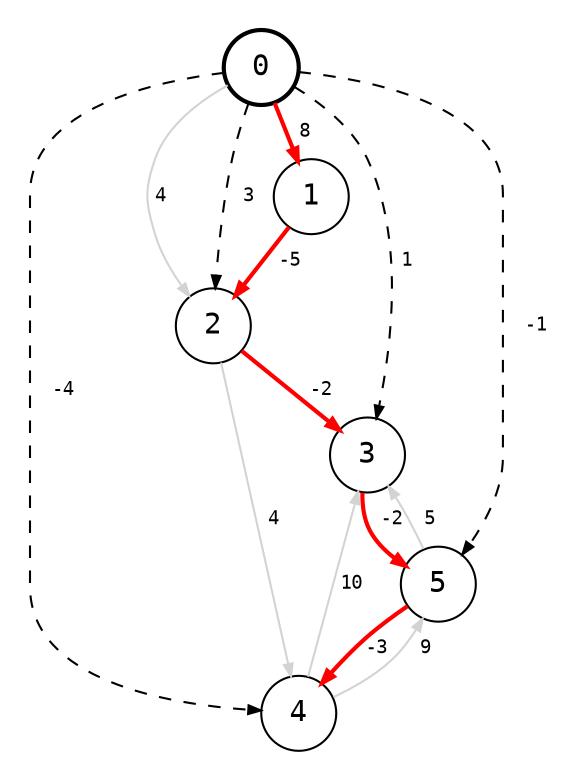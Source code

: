 digraph {
    node [shape=circle, fontname="monospace"];
    edge [arrowsize=0.6, fontname="monospace", fontsize=9];
    layout=dot;
    pad=0.2;
    ranksep=0.2;

    0 [style=bold];

    0 -> 1 [label=" 8", color=red, style=bold];
    0 -> 2 [label="4", color=lightgray];
    1 -> 2 [label=" -5", color=red, style=bold];
    2 -> 3 [label=" -2", color=red, style=bold];
    2 -> 4 [label=" 4", color=lightgray];
    3 -> 5 [label=" -2", color=red, style=bold];
    4 -> 3 [label="10", color=lightgray];
    4 -> 5 [label=" 9", color=lightgray];
    5 -> 3 [label=" 5", color=lightgray];
    5 -> 4 [label="-3", color=red, style=bold];

    0 -> 2 [label=" 3", style=dashed];
    0 -> 3 [label=" 1", style=dashed];
    0 -> 4 [label="  -4", style=dashed];
    0 -> 5 [label="  -1", style=dashed];
}